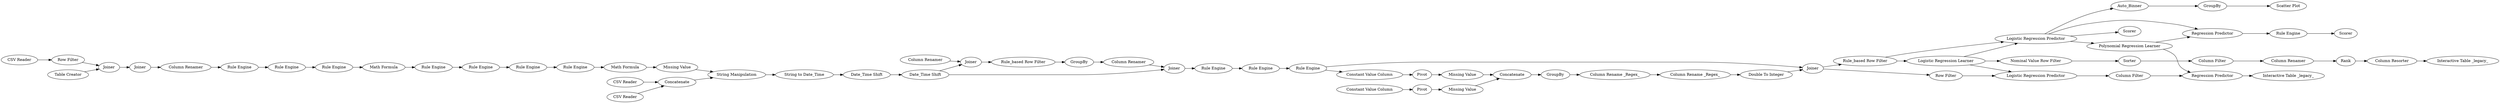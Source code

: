 digraph {
	"-887213467462338942_1186" [label="Nominal Value Row Filter"]
	"1935644336695584773_45" [label=Pivot]
	"-887213467462338942_1193" [label="Column Resorter"]
	"1935644336695584773_52" [label="Column Rename _Regex_"]
	"4613839832308242491_1302" [label="Column Renamer"]
	"6543678917774348361_1321" [label="Rule Engine"]
	"6543678917774348361_1318" [label=Joiner]
	"-887213467462338942_1190" [label="Column Renamer"]
	"4613839832308242491_1303" [label="Rule Engine"]
	"4613839832308242491_1297" [label="Column Renamer"]
	"6543678917774348361_1096" [label="Missing Value"]
	"6549297783744270332_1308" [label="Regression Predictor"]
	"6549297783744270332_2" [label="Row Filter"]
	"6549297783744270332_1227" [label=Scorer]
	"4613839832308242491_1294" [label="Date_Time Shift"]
	"6549297783744270332_919" [label="Rule_based Row Filter"]
	"4613839832308242491_1299" [label="Date_Time Shift"]
	"6549297783744270332_1184" [label="Logistic Regression Predictor"]
	"6549297783744270332_1307" [label="Column Filter"]
	"6549297783744270332_1333" [label=Concatenate]
	"1935644336695584773_44" [label=Pivot]
	"6549297783744270332_1232" [label="Rule Engine"]
	"6549297783744270332_1338" [label="CSV Reader"]
	"6543678917774348361_1095" [label="Math Formula"]
	"6549297783744270332_1202" [label="Row Filter"]
	"1935644336695584773_54" [label="Double To Integer"]
	"6549297783744270332_1" [label="CSV Reader"]
	"6549297783744270332_1328" [label="Logistic Regression Learner"]
	"1935644336695584773_47" [label=Concatenate]
	"-887213467462338942_1191" [label="Column Filter"]
	"6549297783744270332_1335" [label="Interactive Table _legacy_"]
	"6549297783744270332_1304" [label="Logistic Regression Predictor"]
	"6549297783744270332_1276" [label="Table Creator"]
	"1935644336695584773_46" [label="Constant Value Column"]
	"6543678917774348361_1319" [label=Joiner]
	"6543678917774348361_921" [label="Rule Engine"]
	"6549297783744270332_1238" [label="Polynomial Regression Learner"]
	"-887213467462338942_1192" [label=Rank]
	"4613839832308242491_1296" [label=GroupBy]
	"4613839832308242491_1292" [label="String to Date_Time"]
	"6549297783744270332_1337" [label="CSV Reader"]
	"1935644336695584773_48" [label=GroupBy]
	"4613839832308242491_1289" [label=Joiner]
	"6549297783744270332_1242" [label="Scatter Plot"]
	"6549297783744270332_1239" [label=GroupBy]
	"1935644336695584773_8" [label="Constant Value Column"]
	"4613839832308242491_1099" [label="Rule Engine"]
	"6549297783744270332_1334" [label="Interactive Table _legacy_"]
	"1935644336695584773_53" [label="Column Rename _Regex_"]
	"6543678917774348361_1100" [label="Rule Engine"]
	"6543678917774348361_1102" [label="Rule Engine"]
	"1935644336695584773_49" [label="Missing Value"]
	"6543678917774348361_1101" [label="Rule Engine"]
	"6549297783744270332_1185" [label=Scorer]
	"6543678917774348361_1097" [label="Rule Engine"]
	"-887213467462338942_1187" [label=Sorter]
	"6549297783744270332_1241" [label=Auto_Binner]
	"1935644336695584773_50" [label="Missing Value"]
	"4613839832308242491_1291" [label="String Manipulation"]
	"6549297783744270332_45" [label=Joiner]
	"4613839832308242491_1295" [label="Rule_based Row Filter"]
	"4613839832308242491_1304" [label="Rule Engine"]
	"6543678917774348361_1098" [label="Rule Engine"]
	"6543678917774348361_1320" [label="Column Renamer"]
	"6549297783744270332_1223" [label="Regression Predictor"]
	"4613839832308242491_1298" [label=Joiner]
	"6543678917774348361_1322" [label="Math Formula"]
	"6549297783744270332_1337" -> "6549297783744270332_1333"
	"6549297783744270332_1328" -> "6549297783744270332_1304"
	"6543678917774348361_1097" -> "6543678917774348361_921"
	"6549297783744270332_2" -> "6543678917774348361_1318"
	"6549297783744270332_1239" -> "6549297783744270332_1242"
	"6549297783744270332_1" -> "6549297783744270332_2"
	"-887213467462338942_1187" -> "-887213467462338942_1191"
	"4613839832308242491_1099" -> "4613839832308242491_1303"
	"4613839832308242491_1299" -> "4613839832308242491_1294"
	"6543678917774348361_1095" -> "6543678917774348361_1100"
	"-887213467462338942_1186" -> "-887213467462338942_1187"
	"6543678917774348361_1101" -> "6543678917774348361_1098"
	"6549297783744270332_1333" -> "4613839832308242491_1291"
	"1935644336695584773_52" -> "1935644336695584773_53"
	"6549297783744270332_1232" -> "6549297783744270332_1227"
	"4613839832308242491_1289" -> "4613839832308242491_1295"
	"6549297783744270332_1202" -> "6549297783744270332_1304"
	"4613839832308242491_1294" -> "4613839832308242491_1298"
	"1935644336695584773_46" -> "1935644336695584773_44"
	"6549297783744270332_1238" -> "6549297783744270332_1308"
	"6549297783744270332_1238" -> "6549297783744270332_1223"
	"6549297783744270332_919" -> "6549297783744270332_1328"
	"6549297783744270332_1328" -> "6549297783744270332_1184"
	"1935644336695584773_47" -> "1935644336695584773_48"
	"1935644336695584773_50" -> "1935644336695584773_47"
	"4613839832308242491_1302" -> "4613839832308242491_1289"
	"6549297783744270332_919" -> "6549297783744270332_1184"
	"6549297783744270332_45" -> "6549297783744270332_1202"
	"-887213467462338942_1192" -> "-887213467462338942_1193"
	"6549297783744270332_1184" -> "6549297783744270332_1241"
	"6549297783744270332_1304" -> "6549297783744270332_1307"
	"4613839832308242491_1295" -> "4613839832308242491_1296"
	"6549297783744270332_1184" -> "6549297783744270332_1185"
	"1935644336695584773_48" -> "1935644336695584773_52"
	"-887213467462338942_1190" -> "-887213467462338942_1192"
	"6543678917774348361_921" -> "6543678917774348361_1095"
	"6543678917774348361_1318" -> "6543678917774348361_1319"
	"6549297783744270332_45" -> "6549297783744270332_919"
	"6549297783744270332_1184" -> "6549297783744270332_1238"
	"-887213467462338942_1193" -> "6549297783744270332_1334"
	"6543678917774348361_1320" -> "6543678917774348361_1321"
	"4613839832308242491_1304" -> "6549297783744270332_45"
	"4613839832308242491_1291" -> "4613839832308242491_1292"
	"1935644336695584773_54" -> "6549297783744270332_45"
	"6543678917774348361_1322" -> "6543678917774348361_1096"
	"6543678917774348361_1102" -> "6543678917774348361_1322"
	"4613839832308242491_1294" -> "4613839832308242491_1289"
	"6543678917774348361_1321" -> "6543678917774348361_1097"
	"6549297783744270332_1276" -> "6543678917774348361_1318"
	"6543678917774348361_1319" -> "6543678917774348361_1320"
	"4613839832308242491_1292" -> "4613839832308242491_1299"
	"6549297783744270332_1308" -> "6549297783744270332_1335"
	"4613839832308242491_1303" -> "4613839832308242491_1304"
	"6549297783744270332_1223" -> "6549297783744270332_1232"
	"6549297783744270332_1328" -> "-887213467462338942_1186"
	"6549297783744270332_1338" -> "6549297783744270332_1333"
	"1935644336695584773_45" -> "1935644336695584773_50"
	"4613839832308242491_1298" -> "4613839832308242491_1099"
	"6549297783744270332_1184" -> "6549297783744270332_1223"
	"1935644336695584773_44" -> "1935644336695584773_49"
	"-887213467462338942_1191" -> "-887213467462338942_1190"
	"1935644336695584773_53" -> "1935644336695584773_54"
	"6543678917774348361_1098" -> "6543678917774348361_1102"
	"4613839832308242491_1296" -> "4613839832308242491_1297"
	"6549297783744270332_1307" -> "6549297783744270332_1308"
	"6543678917774348361_1100" -> "6543678917774348361_1101"
	"1935644336695584773_49" -> "1935644336695584773_47"
	"1935644336695584773_8" -> "1935644336695584773_45"
	"4613839832308242491_1304" -> "1935644336695584773_8"
	"6543678917774348361_1096" -> "4613839832308242491_1291"
	"4613839832308242491_1297" -> "4613839832308242491_1298"
	"6549297783744270332_1241" -> "6549297783744270332_1239"
	rankdir=LR
}
